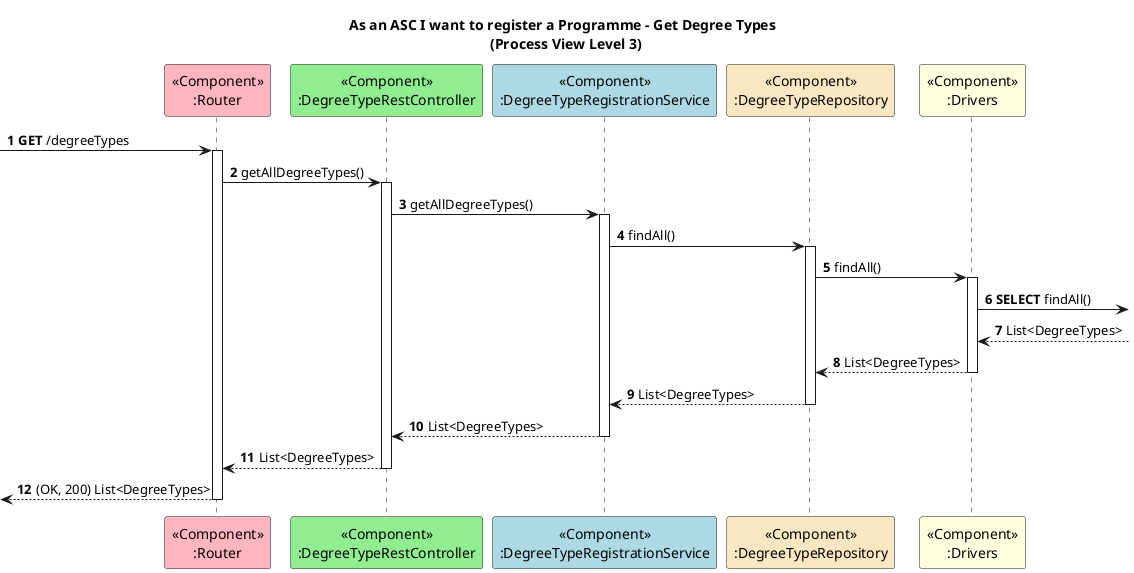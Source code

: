 @startuml
autonumber

title As an ASC I want to register a Programme - Get Degree Types \n (Process View Level 3)


participant "<<Component>>\n:Router" as RT #lightpink
participant "<<Component>>\n:DegreeTypeRestController" as C #lightgreen
participant "<<Component>>\n:DegreeTypeRegistrationService" as S #lightblue
participant "<<Component>>\n:DegreeTypeRepository" as R #strategy
participant "<<Component>>\n:Drivers" as Drivers #lightyellow


 -> RT ++: **GET** /degreeTypes
 RT -> C ++: getAllDegreeTypes()
C -> S ++: getAllDegreeTypes()
S -> R ++: findAll()
R -> Drivers ++: findAll()
Drivers -> : **SELECT** findAll()
Drivers <-- : List<DegreeTypes>
Drivers --> R --: List<DegreeTypes>
R --> S --: List<DegreeTypes>
S --> C --: List<DegreeTypes>
RT <-- C --: List<DegreeTypes>
 <-- RT --: (OK, 200) List<DegreeTypes>
@enduml
